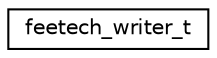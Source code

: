 digraph "Graphical Class Hierarchy"
{
 // LATEX_PDF_SIZE
  edge [fontname="Helvetica",fontsize="10",labelfontname="Helvetica",labelfontsize="10"];
  node [fontname="Helvetica",fontsize="10",shape=record];
  rankdir="LR";
  Node0 [label="feetech_writer_t",height=0.2,width=0.4,color="black", fillcolor="white", style="filled",URL="$structfeetech__writer__t.html",tooltip="Feetech packet writer struct."];
}
